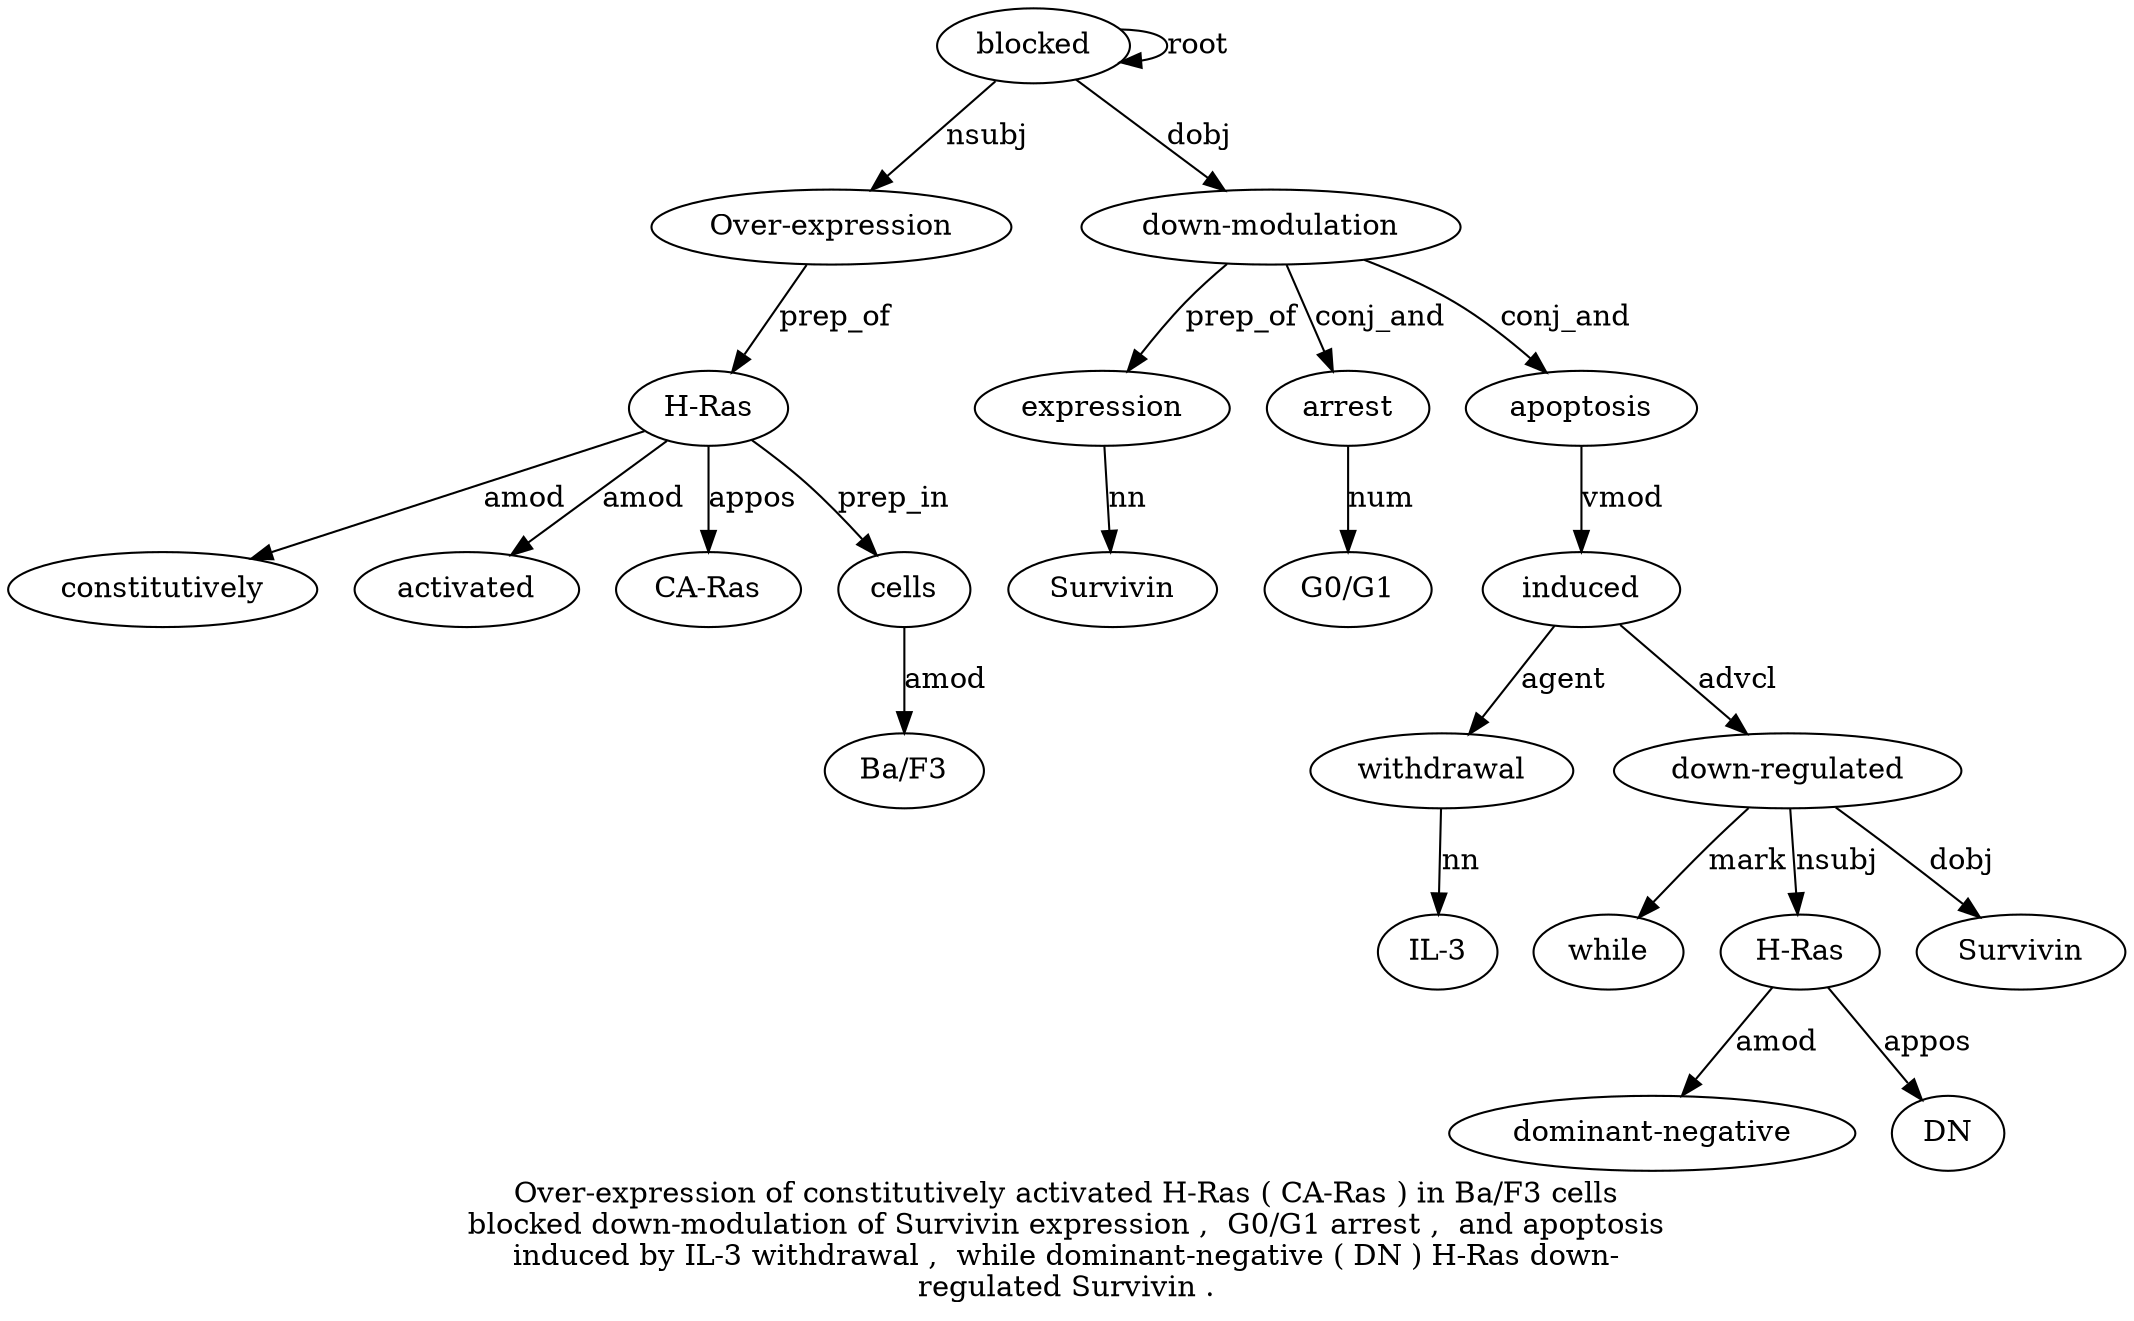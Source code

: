 digraph "Over-expression of constitutively activated H-Ras ( CA-Ras ) in Ba/F3 cells blocked down-modulation of Survivin expression ,  G0/G1 arrest ,  and apoptosis induced by IL-3 withdrawal ,  while dominant-negative ( DN ) H-Ras down-regulated Survivin ." {
label="Over-expression of constitutively activated H-Ras ( CA-Ras ) in Ba/F3 cells
blocked down-modulation of Survivin expression ,  G0/G1 arrest ,  and apoptosis
induced by IL-3 withdrawal ,  while dominant-negative ( DN ) H-Ras down-
regulated Survivin .";
blocked12 [style=filled, fillcolor=white, label=blocked];
"Over-expression1" [style=filled, fillcolor=white, label="Over-expression"];
blocked12 -> "Over-expression1"  [label=nsubj];
"H-Ras5" [style=filled, fillcolor=white, label="H-Ras"];
constitutively3 [style=filled, fillcolor=white, label=constitutively];
"H-Ras5" -> constitutively3  [label=amod];
activated4 [style=filled, fillcolor=white, label=activated];
"H-Ras5" -> activated4  [label=amod];
"Over-expression1" -> "H-Ras5"  [label=prep_of];
"CA-Ras7" [style=filled, fillcolor=white, label="CA-Ras"];
"H-Ras5" -> "CA-Ras7"  [label=appos];
cells11 [style=filled, fillcolor=white, label=cells];
"Ba/F310" [style=filled, fillcolor=white, label="Ba/F3"];
cells11 -> "Ba/F310"  [label=amod];
"H-Ras5" -> cells11  [label=prep_in];
blocked12 -> blocked12  [label=root];
"down-modulation13" [style=filled, fillcolor=white, label="down-modulation"];
blocked12 -> "down-modulation13"  [label=dobj];
expression16 [style=filled, fillcolor=white, label=expression];
Survivin15 [style=filled, fillcolor=white, label=Survivin];
expression16 -> Survivin15  [label=nn];
"down-modulation13" -> expression16  [label=prep_of];
arrest19 [style=filled, fillcolor=white, label=arrest];
"G0/G118" [style=filled, fillcolor=white, label="G0/G1"];
arrest19 -> "G0/G118"  [label=num];
"down-modulation13" -> arrest19  [label=conj_and];
apoptosis22 [style=filled, fillcolor=white, label=apoptosis];
"down-modulation13" -> apoptosis22  [label=conj_and];
induced23 [style=filled, fillcolor=white, label=induced];
apoptosis22 -> induced23  [label=vmod];
withdrawal26 [style=filled, fillcolor=white, label=withdrawal];
"IL-325" [style=filled, fillcolor=white, label="IL-3"];
withdrawal26 -> "IL-325"  [label=nn];
induced23 -> withdrawal26  [label=agent];
"down-regulated34" [style=filled, fillcolor=white, label="down-regulated"];
while28 [style=filled, fillcolor=white, label=while];
"down-regulated34" -> while28  [label=mark];
"H-Ras33" [style=filled, fillcolor=white, label="H-Ras"];
"dominant-negative29" [style=filled, fillcolor=white, label="dominant-negative"];
"H-Ras33" -> "dominant-negative29"  [label=amod];
DN31 [style=filled, fillcolor=white, label=DN];
"H-Ras33" -> DN31  [label=appos];
"down-regulated34" -> "H-Ras33"  [label=nsubj];
induced23 -> "down-regulated34"  [label=advcl];
Survivin35 [style=filled, fillcolor=white, label=Survivin];
"down-regulated34" -> Survivin35  [label=dobj];
}
